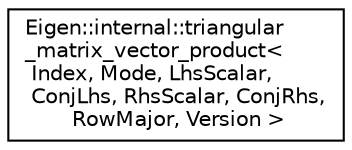 digraph "Graphical Class Hierarchy"
{
  edge [fontname="Helvetica",fontsize="10",labelfontname="Helvetica",labelfontsize="10"];
  node [fontname="Helvetica",fontsize="10",shape=record];
  rankdir="LR";
  Node1 [label="Eigen::internal::triangular\l_matrix_vector_product\<\l Index, Mode, LhsScalar,\l ConjLhs, RhsScalar, ConjRhs,\l RowMajor, Version \>",height=0.2,width=0.4,color="black", fillcolor="white", style="filled",URL="$struct_eigen_1_1internal_1_1triangular__matrix__vector__product_3_01_index_00_01_mode_00_01_lhs_ba3b9cdc80cdaeff44c1d1ed32cbe15b.html"];
}
